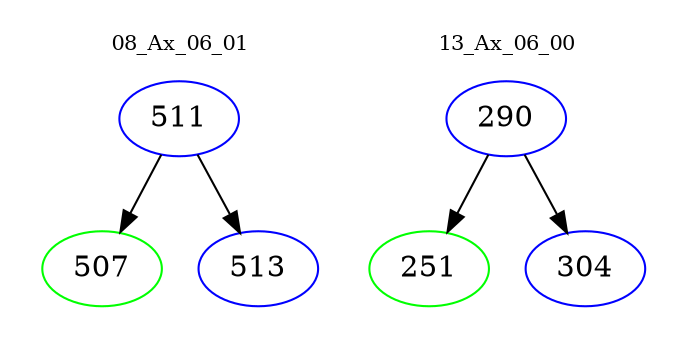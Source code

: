 digraph{
subgraph cluster_0 {
color = white
label = "08_Ax_06_01";
fontsize=10;
T0_511 [label="511", color="blue"]
T0_511 -> T0_507 [color="black"]
T0_507 [label="507", color="green"]
T0_511 -> T0_513 [color="black"]
T0_513 [label="513", color="blue"]
}
subgraph cluster_1 {
color = white
label = "13_Ax_06_00";
fontsize=10;
T1_290 [label="290", color="blue"]
T1_290 -> T1_251 [color="black"]
T1_251 [label="251", color="green"]
T1_290 -> T1_304 [color="black"]
T1_304 [label="304", color="blue"]
}
}
